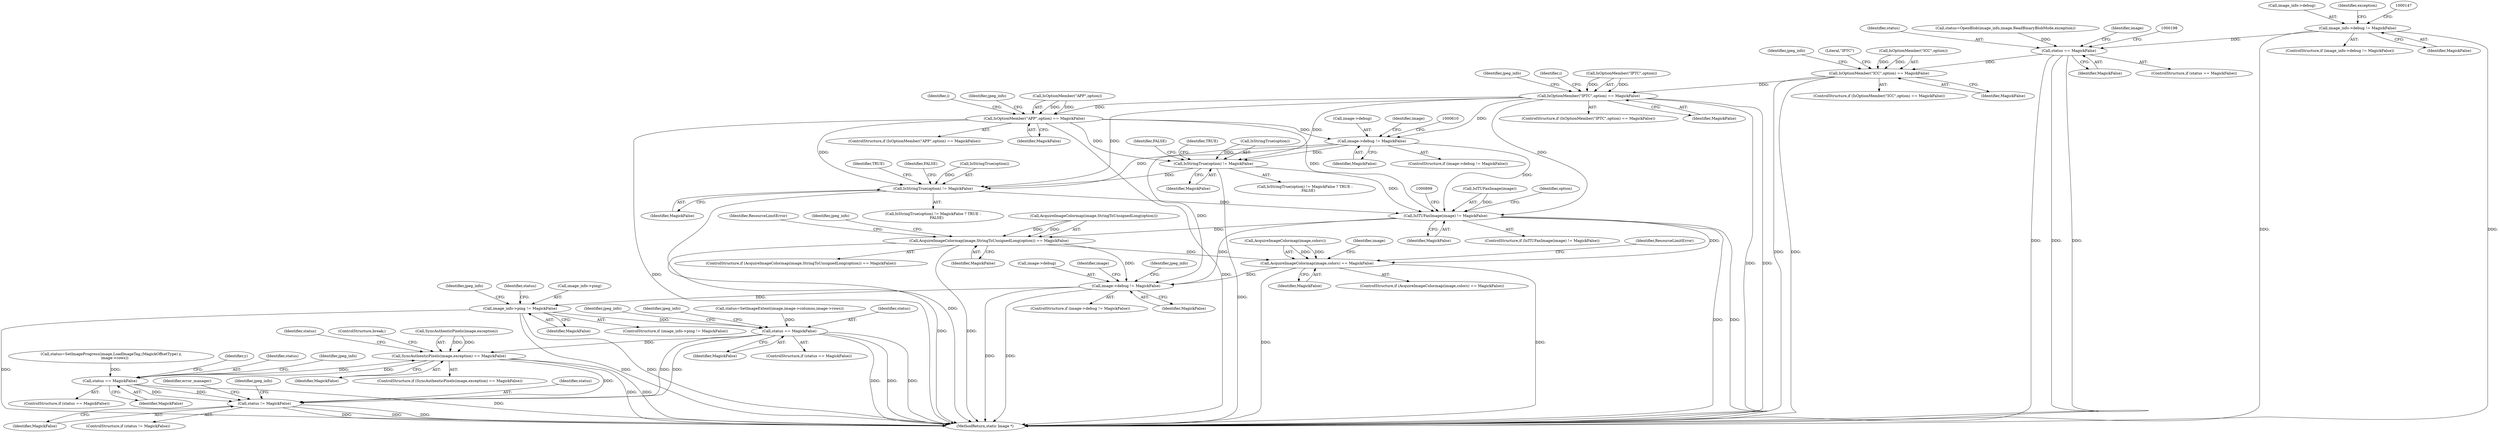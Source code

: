 digraph "0_ImageMagick_58cf5bf4fade82e3b510e8f3463a967278a3e410@pointer" {
"1000141" [label="(Call,image_info->debug != MagickFalse)"];
"1000185" [label="(Call,status == MagickFalse)"];
"1000324" [label="(Call,IsOptionMember(\"ICC\",option) == MagickFalse)"];
"1000335" [label="(Call,IsOptionMember(\"IPTC\",option) == MagickFalse)"];
"1000367" [label="(Call,IsOptionMember(\"APP\",option) == MagickFalse)"];
"1000604" [label="(Call,image->debug != MagickFalse)"];
"1000711" [label="(Call,IsStringTrue(option) != MagickFalse)"];
"1000820" [label="(Call,IsStringTrue(option) != MagickFalse)"];
"1000893" [label="(Call,IsITUFaxImage(image) != MagickFalse)"];
"1000915" [label="(Call,AcquireImageColormap(image,StringToUnsignedLong(option)) == MagickFalse)"];
"1000949" [label="(Call,AcquireImageColormap(image,colors) == MagickFalse)"];
"1000958" [label="(Call,image->debug != MagickFalse)"];
"1001036" [label="(Call,image_info->ping != MagickFalse)"];
"1001063" [label="(Call,status == MagickFalse)"];
"1001791" [label="(Call,SyncAuthenticPixels(image,exception) == MagickFalse)"];
"1001809" [label="(Call,status == MagickFalse)"];
"1001818" [label="(Call,status != MagickFalse)"];
"1000142" [label="(Call,image_info->debug)"];
"1001811" [label="(Identifier,MagickFalse)"];
"1000910" [label="(Identifier,option)"];
"1000185" [label="(Call,status == MagickFalse)"];
"1001795" [label="(Identifier,MagickFalse)"];
"1001853" [label="(MethodReturn,static Image *)"];
"1000605" [label="(Call,image->debug)"];
"1001040" [label="(Identifier,MagickFalse)"];
"1000714" [label="(Identifier,MagickFalse)"];
"1000328" [label="(Identifier,MagickFalse)"];
"1000928" [label="(Identifier,jpeg_info)"];
"1001083" [label="(Identifier,jpeg_info)"];
"1000819" [label="(Call,IsStringTrue(option) != MagickFalse ? TRUE :\n      FALSE)"];
"1000915" [label="(Call,AcquireImageColormap(image,StringToUnsignedLong(option)) == MagickFalse)"];
"1000967" [label="(Identifier,image)"];
"1000186" [label="(Identifier,status)"];
"1000334" [label="(ControlStructure,if (IsOptionMember(\"IPTC\",option) == MagickFalse))"];
"1000177" [label="(Call,status=OpenBlob(image_info,image,ReadBinaryBlobMode,exception))"];
"1000374" [label="(Identifier,jpeg_info)"];
"1000958" [label="(Call,image->debug != MagickFalse)"];
"1001037" [label="(Call,image_info->ping)"];
"1001044" [label="(Identifier,jpeg_info)"];
"1000949" [label="(Call,AcquireImageColormap(image,colors) == MagickFalse)"];
"1000157" [label="(Identifier,exception)"];
"1001808" [label="(ControlStructure,if (status == MagickFalse))"];
"1000953" [label="(Identifier,MagickFalse)"];
"1001819" [label="(Identifier,status)"];
"1000371" [label="(Identifier,MagickFalse)"];
"1000368" [label="(Call,IsOptionMember(\"APP\",option))"];
"1000336" [label="(Call,IsOptionMember(\"IPTC\",option))"];
"1001791" [label="(Call,SyncAuthenticPixels(image,exception) == MagickFalse)"];
"1000190" [label="(Identifier,image)"];
"1001012" [label="(Identifier,jpeg_info)"];
"1000920" [label="(Identifier,MagickFalse)"];
"1000962" [label="(Identifier,MagickFalse)"];
"1000367" [label="(Call,IsOptionMember(\"APP\",option) == MagickFalse)"];
"1000342" [label="(Identifier,jpeg_info)"];
"1000711" [label="(Call,IsStringTrue(option) != MagickFalse)"];
"1000323" [label="(ControlStructure,if (IsOptionMember(\"ICC\",option) == MagickFalse))"];
"1000366" [label="(ControlStructure,if (IsOptionMember(\"APP\",option) == MagickFalse))"];
"1000353" [label="(Identifier,i)"];
"1000187" [label="(Identifier,MagickFalse)"];
"1000823" [label="(Identifier,MagickFalse)"];
"1001052" [label="(Call,status=SetImageExtent(image,image->columns,image->rows))"];
"1000337" [label="(Literal,\"IPTC\")"];
"1001798" [label="(Identifier,status)"];
"1000894" [label="(Call,IsITUFaxImage(image))"];
"1000896" [label="(Identifier,MagickFalse)"];
"1001790" [label="(ControlStructure,if (SyncAuthenticPixels(image,exception) == MagickFalse))"];
"1000821" [label="(Call,IsStringTrue(option))"];
"1001065" [label="(Identifier,MagickFalse)"];
"1000710" [label="(Call,IsStringTrue(option) != MagickFalse ? TRUE :\n      FALSE)"];
"1000916" [label="(Call,AcquireImageColormap(image,StringToUnsignedLong(option)))"];
"1000960" [label="(Identifier,image)"];
"1000820" [label="(Call,IsStringTrue(option) != MagickFalse)"];
"1001809" [label="(Call,status == MagickFalse)"];
"1000824" [label="(Identifier,TRUE)"];
"1000339" [label="(Identifier,MagickFalse)"];
"1001797" [label="(Call,status=SetImageProgress(image,LoadImageTag,(MagickOffsetType) y,\n      image->rows))"];
"1000325" [label="(Call,IsOptionMember(\"ICC\",option))"];
"1001820" [label="(Identifier,MagickFalse)"];
"1000604" [label="(Call,image->debug != MagickFalse)"];
"1001817" [label="(ControlStructure,if (status != MagickFalse))"];
"1000140" [label="(ControlStructure,if (image_info->debug != MagickFalse))"];
"1000955" [label="(Identifier,ResourceLimitError)"];
"1000892" [label="(ControlStructure,if (IsITUFaxImage(image) != MagickFalse))"];
"1001064" [label="(Identifier,status)"];
"1000825" [label="(Identifier,FALSE)"];
"1000145" [label="(Identifier,MagickFalse)"];
"1001062" [label="(ControlStructure,if (status == MagickFalse))"];
"1001796" [label="(ControlStructure,break;)"];
"1000893" [label="(Call,IsITUFaxImage(image) != MagickFalse)"];
"1001063" [label="(Call,status == MagickFalse)"];
"1000620" [label="(Identifier,image)"];
"1000712" [label="(Call,IsStringTrue(option))"];
"1000922" [label="(Identifier,ResourceLimitError)"];
"1001366" [label="(Identifier,y)"];
"1001792" [label="(Call,SyncAuthenticPixels(image,exception))"];
"1000335" [label="(Call,IsOptionMember(\"IPTC\",option) == MagickFalse)"];
"1000957" [label="(ControlStructure,if (image->debug != MagickFalse))"];
"1000716" [label="(Identifier,FALSE)"];
"1001824" [label="(Identifier,error_manager)"];
"1000948" [label="(ControlStructure,if (AcquireImageColormap(image,colors) == MagickFalse))"];
"1000914" [label="(ControlStructure,if (AcquireImageColormap(image,StringToUnsignedLong(option)) == MagickFalse))"];
"1001818" [label="(Call,status != MagickFalse)"];
"1000715" [label="(Identifier,TRUE)"];
"1000347" [label="(Identifier,i)"];
"1001036" [label="(Call,image_info->ping != MagickFalse)"];
"1000331" [label="(Identifier,jpeg_info)"];
"1001810" [label="(Identifier,status)"];
"1001815" [label="(Identifier,jpeg_info)"];
"1000603" [label="(ControlStructure,if (image->debug != MagickFalse))"];
"1000950" [label="(Call,AcquireImageColormap(image,colors))"];
"1001841" [label="(Identifier,jpeg_info)"];
"1001035" [label="(ControlStructure,if (image_info->ping != MagickFalse))"];
"1000324" [label="(Call,IsOptionMember(\"ICC\",option) == MagickFalse)"];
"1001053" [label="(Identifier,status)"];
"1000608" [label="(Identifier,MagickFalse)"];
"1000141" [label="(Call,image_info->debug != MagickFalse)"];
"1001069" [label="(Identifier,jpeg_info)"];
"1000184" [label="(ControlStructure,if (status == MagickFalse))"];
"1000959" [label="(Call,image->debug)"];
"1000141" -> "1000140"  [label="AST: "];
"1000141" -> "1000145"  [label="CFG: "];
"1000142" -> "1000141"  [label="AST: "];
"1000145" -> "1000141"  [label="AST: "];
"1000147" -> "1000141"  [label="CFG: "];
"1000157" -> "1000141"  [label="CFG: "];
"1000141" -> "1001853"  [label="DDG: "];
"1000141" -> "1001853"  [label="DDG: "];
"1000141" -> "1000185"  [label="DDG: "];
"1000185" -> "1000184"  [label="AST: "];
"1000185" -> "1000187"  [label="CFG: "];
"1000186" -> "1000185"  [label="AST: "];
"1000187" -> "1000185"  [label="AST: "];
"1000190" -> "1000185"  [label="CFG: "];
"1000198" -> "1000185"  [label="CFG: "];
"1000185" -> "1001853"  [label="DDG: "];
"1000185" -> "1001853"  [label="DDG: "];
"1000185" -> "1001853"  [label="DDG: "];
"1000177" -> "1000185"  [label="DDG: "];
"1000185" -> "1000324"  [label="DDG: "];
"1000324" -> "1000323"  [label="AST: "];
"1000324" -> "1000328"  [label="CFG: "];
"1000325" -> "1000324"  [label="AST: "];
"1000328" -> "1000324"  [label="AST: "];
"1000331" -> "1000324"  [label="CFG: "];
"1000337" -> "1000324"  [label="CFG: "];
"1000324" -> "1001853"  [label="DDG: "];
"1000324" -> "1001853"  [label="DDG: "];
"1000325" -> "1000324"  [label="DDG: "];
"1000325" -> "1000324"  [label="DDG: "];
"1000324" -> "1000335"  [label="DDG: "];
"1000335" -> "1000334"  [label="AST: "];
"1000335" -> "1000339"  [label="CFG: "];
"1000336" -> "1000335"  [label="AST: "];
"1000339" -> "1000335"  [label="AST: "];
"1000342" -> "1000335"  [label="CFG: "];
"1000347" -> "1000335"  [label="CFG: "];
"1000335" -> "1001853"  [label="DDG: "];
"1000335" -> "1001853"  [label="DDG: "];
"1000336" -> "1000335"  [label="DDG: "];
"1000336" -> "1000335"  [label="DDG: "];
"1000335" -> "1000367"  [label="DDG: "];
"1000335" -> "1000604"  [label="DDG: "];
"1000335" -> "1000711"  [label="DDG: "];
"1000335" -> "1000820"  [label="DDG: "];
"1000335" -> "1000893"  [label="DDG: "];
"1000367" -> "1000366"  [label="AST: "];
"1000367" -> "1000371"  [label="CFG: "];
"1000368" -> "1000367"  [label="AST: "];
"1000371" -> "1000367"  [label="AST: "];
"1000374" -> "1000367"  [label="CFG: "];
"1000353" -> "1000367"  [label="CFG: "];
"1000367" -> "1001853"  [label="DDG: "];
"1000367" -> "1001853"  [label="DDG: "];
"1000368" -> "1000367"  [label="DDG: "];
"1000368" -> "1000367"  [label="DDG: "];
"1000367" -> "1000604"  [label="DDG: "];
"1000367" -> "1000711"  [label="DDG: "];
"1000367" -> "1000820"  [label="DDG: "];
"1000367" -> "1000893"  [label="DDG: "];
"1000604" -> "1000603"  [label="AST: "];
"1000604" -> "1000608"  [label="CFG: "];
"1000605" -> "1000604"  [label="AST: "];
"1000608" -> "1000604"  [label="AST: "];
"1000610" -> "1000604"  [label="CFG: "];
"1000620" -> "1000604"  [label="CFG: "];
"1000604" -> "1000711"  [label="DDG: "];
"1000604" -> "1000820"  [label="DDG: "];
"1000604" -> "1000893"  [label="DDG: "];
"1000604" -> "1000958"  [label="DDG: "];
"1000711" -> "1000710"  [label="AST: "];
"1000711" -> "1000714"  [label="CFG: "];
"1000712" -> "1000711"  [label="AST: "];
"1000714" -> "1000711"  [label="AST: "];
"1000715" -> "1000711"  [label="CFG: "];
"1000716" -> "1000711"  [label="CFG: "];
"1000711" -> "1001853"  [label="DDG: "];
"1000712" -> "1000711"  [label="DDG: "];
"1000711" -> "1000820"  [label="DDG: "];
"1000711" -> "1000893"  [label="DDG: "];
"1000820" -> "1000819"  [label="AST: "];
"1000820" -> "1000823"  [label="CFG: "];
"1000821" -> "1000820"  [label="AST: "];
"1000823" -> "1000820"  [label="AST: "];
"1000824" -> "1000820"  [label="CFG: "];
"1000825" -> "1000820"  [label="CFG: "];
"1000820" -> "1001853"  [label="DDG: "];
"1000821" -> "1000820"  [label="DDG: "];
"1000820" -> "1000893"  [label="DDG: "];
"1000893" -> "1000892"  [label="AST: "];
"1000893" -> "1000896"  [label="CFG: "];
"1000894" -> "1000893"  [label="AST: "];
"1000896" -> "1000893"  [label="AST: "];
"1000899" -> "1000893"  [label="CFG: "];
"1000910" -> "1000893"  [label="CFG: "];
"1000893" -> "1001853"  [label="DDG: "];
"1000893" -> "1001853"  [label="DDG: "];
"1000894" -> "1000893"  [label="DDG: "];
"1000893" -> "1000915"  [label="DDG: "];
"1000893" -> "1000949"  [label="DDG: "];
"1000893" -> "1000958"  [label="DDG: "];
"1000915" -> "1000914"  [label="AST: "];
"1000915" -> "1000920"  [label="CFG: "];
"1000916" -> "1000915"  [label="AST: "];
"1000920" -> "1000915"  [label="AST: "];
"1000922" -> "1000915"  [label="CFG: "];
"1000928" -> "1000915"  [label="CFG: "];
"1000915" -> "1001853"  [label="DDG: "];
"1000915" -> "1001853"  [label="DDG: "];
"1000916" -> "1000915"  [label="DDG: "];
"1000916" -> "1000915"  [label="DDG: "];
"1000915" -> "1000949"  [label="DDG: "];
"1000915" -> "1000958"  [label="DDG: "];
"1000949" -> "1000948"  [label="AST: "];
"1000949" -> "1000953"  [label="CFG: "];
"1000950" -> "1000949"  [label="AST: "];
"1000953" -> "1000949"  [label="AST: "];
"1000955" -> "1000949"  [label="CFG: "];
"1000960" -> "1000949"  [label="CFG: "];
"1000949" -> "1001853"  [label="DDG: "];
"1000949" -> "1001853"  [label="DDG: "];
"1000950" -> "1000949"  [label="DDG: "];
"1000950" -> "1000949"  [label="DDG: "];
"1000949" -> "1000958"  [label="DDG: "];
"1000958" -> "1000957"  [label="AST: "];
"1000958" -> "1000962"  [label="CFG: "];
"1000959" -> "1000958"  [label="AST: "];
"1000962" -> "1000958"  [label="AST: "];
"1000967" -> "1000958"  [label="CFG: "];
"1001012" -> "1000958"  [label="CFG: "];
"1000958" -> "1001853"  [label="DDG: "];
"1000958" -> "1001853"  [label="DDG: "];
"1000958" -> "1001036"  [label="DDG: "];
"1001036" -> "1001035"  [label="AST: "];
"1001036" -> "1001040"  [label="CFG: "];
"1001037" -> "1001036"  [label="AST: "];
"1001040" -> "1001036"  [label="AST: "];
"1001044" -> "1001036"  [label="CFG: "];
"1001053" -> "1001036"  [label="CFG: "];
"1001036" -> "1001853"  [label="DDG: "];
"1001036" -> "1001853"  [label="DDG: "];
"1001036" -> "1001853"  [label="DDG: "];
"1001036" -> "1001063"  [label="DDG: "];
"1001063" -> "1001062"  [label="AST: "];
"1001063" -> "1001065"  [label="CFG: "];
"1001064" -> "1001063"  [label="AST: "];
"1001065" -> "1001063"  [label="AST: "];
"1001069" -> "1001063"  [label="CFG: "];
"1001083" -> "1001063"  [label="CFG: "];
"1001063" -> "1001853"  [label="DDG: "];
"1001063" -> "1001853"  [label="DDG: "];
"1001063" -> "1001853"  [label="DDG: "];
"1001052" -> "1001063"  [label="DDG: "];
"1001063" -> "1001791"  [label="DDG: "];
"1001063" -> "1001818"  [label="DDG: "];
"1001063" -> "1001818"  [label="DDG: "];
"1001791" -> "1001790"  [label="AST: "];
"1001791" -> "1001795"  [label="CFG: "];
"1001792" -> "1001791"  [label="AST: "];
"1001795" -> "1001791"  [label="AST: "];
"1001796" -> "1001791"  [label="CFG: "];
"1001798" -> "1001791"  [label="CFG: "];
"1001791" -> "1001853"  [label="DDG: "];
"1001791" -> "1001853"  [label="DDG: "];
"1001792" -> "1001791"  [label="DDG: "];
"1001792" -> "1001791"  [label="DDG: "];
"1001809" -> "1001791"  [label="DDG: "];
"1001791" -> "1001809"  [label="DDG: "];
"1001791" -> "1001818"  [label="DDG: "];
"1001809" -> "1001808"  [label="AST: "];
"1001809" -> "1001811"  [label="CFG: "];
"1001810" -> "1001809"  [label="AST: "];
"1001811" -> "1001809"  [label="AST: "];
"1001815" -> "1001809"  [label="CFG: "];
"1001366" -> "1001809"  [label="CFG: "];
"1001809" -> "1001853"  [label="DDG: "];
"1001797" -> "1001809"  [label="DDG: "];
"1001809" -> "1001818"  [label="DDG: "];
"1001809" -> "1001818"  [label="DDG: "];
"1001818" -> "1001817"  [label="AST: "];
"1001818" -> "1001820"  [label="CFG: "];
"1001819" -> "1001818"  [label="AST: "];
"1001820" -> "1001818"  [label="AST: "];
"1001824" -> "1001818"  [label="CFG: "];
"1001841" -> "1001818"  [label="CFG: "];
"1001818" -> "1001853"  [label="DDG: "];
"1001818" -> "1001853"  [label="DDG: "];
"1001818" -> "1001853"  [label="DDG: "];
}

